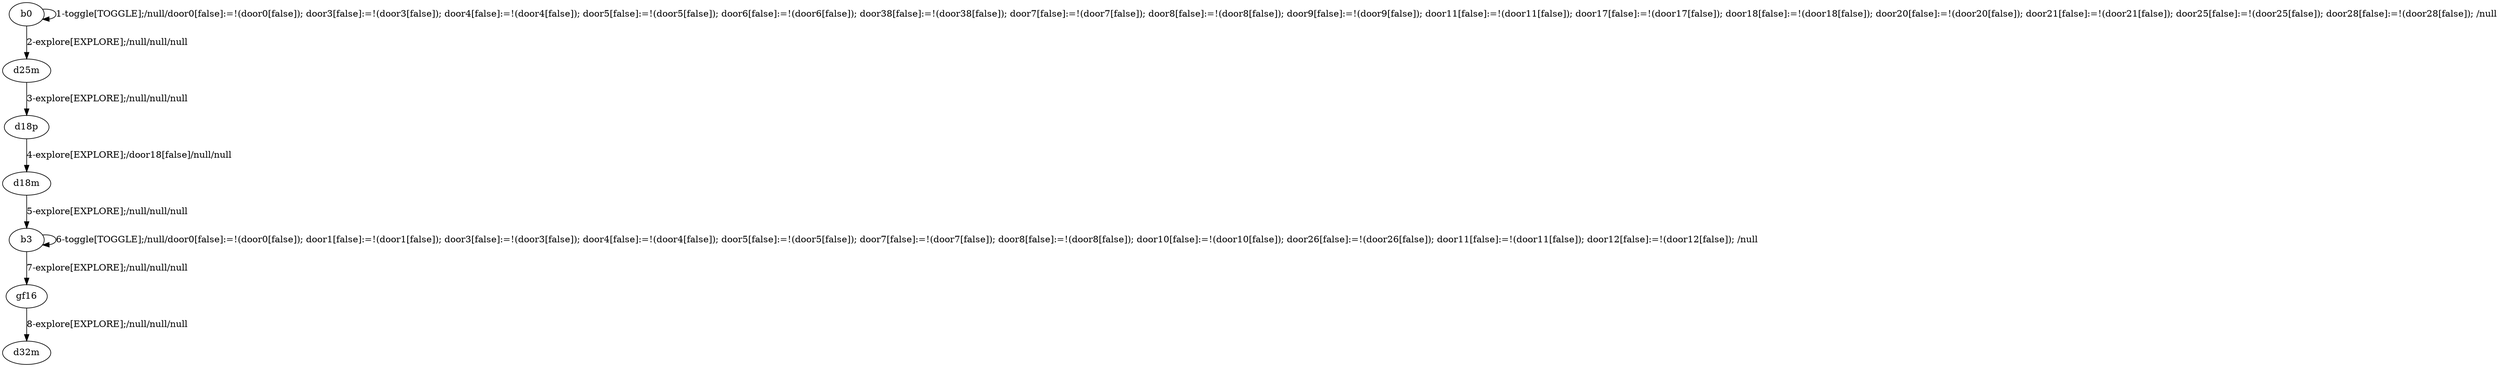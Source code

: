 # Total number of goals covered by this test: 1
# b3 --> b3

digraph g {
"b0" -> "b0" [label = "1-toggle[TOGGLE];/null/door0[false]:=!(door0[false]); door3[false]:=!(door3[false]); door4[false]:=!(door4[false]); door5[false]:=!(door5[false]); door6[false]:=!(door6[false]); door38[false]:=!(door38[false]); door7[false]:=!(door7[false]); door8[false]:=!(door8[false]); door9[false]:=!(door9[false]); door11[false]:=!(door11[false]); door17[false]:=!(door17[false]); door18[false]:=!(door18[false]); door20[false]:=!(door20[false]); door21[false]:=!(door21[false]); door25[false]:=!(door25[false]); door28[false]:=!(door28[false]); /null"];
"b0" -> "d25m" [label = "2-explore[EXPLORE];/null/null/null"];
"d25m" -> "d18p" [label = "3-explore[EXPLORE];/null/null/null"];
"d18p" -> "d18m" [label = "4-explore[EXPLORE];/door18[false]/null/null"];
"d18m" -> "b3" [label = "5-explore[EXPLORE];/null/null/null"];
"b3" -> "b3" [label = "6-toggle[TOGGLE];/null/door0[false]:=!(door0[false]); door1[false]:=!(door1[false]); door3[false]:=!(door3[false]); door4[false]:=!(door4[false]); door5[false]:=!(door5[false]); door7[false]:=!(door7[false]); door8[false]:=!(door8[false]); door10[false]:=!(door10[false]); door26[false]:=!(door26[false]); door11[false]:=!(door11[false]); door12[false]:=!(door12[false]); /null"];
"b3" -> "gf16" [label = "7-explore[EXPLORE];/null/null/null"];
"gf16" -> "d32m" [label = "8-explore[EXPLORE];/null/null/null"];
}